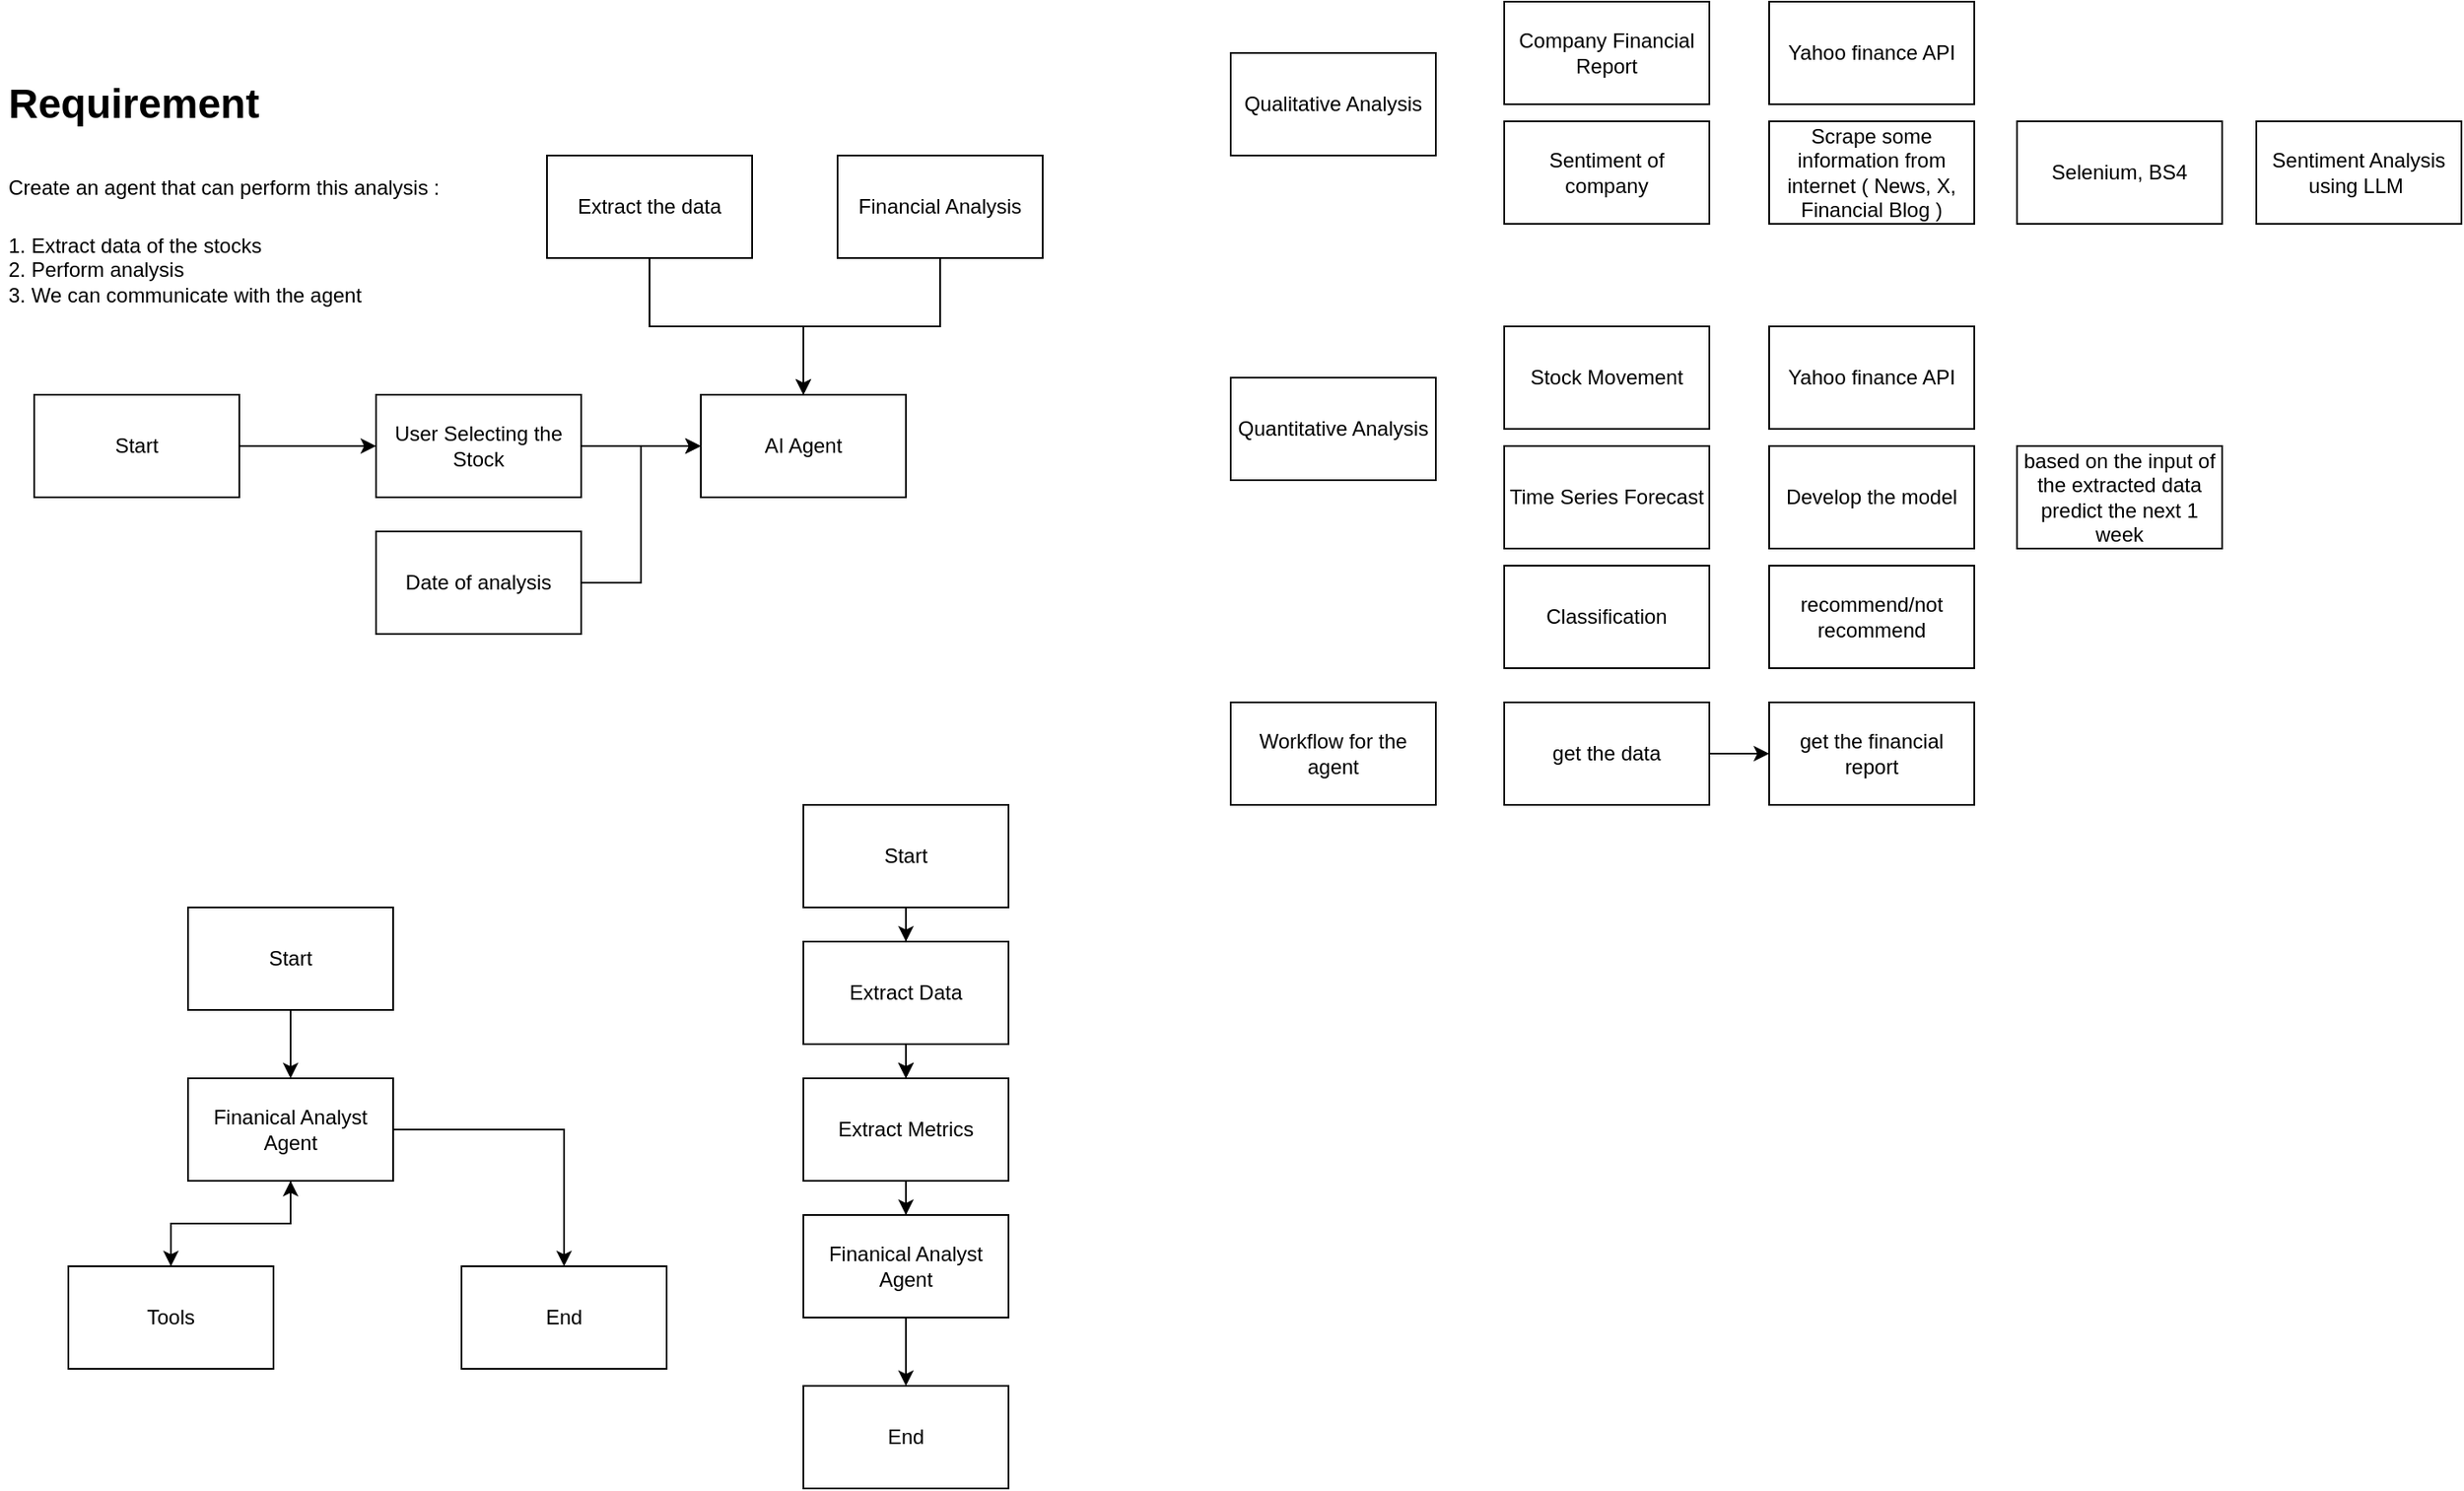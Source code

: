 <mxfile version="20.8.16" type="device"><diagram name="Page-1" id="_f3Yg4o5PHZlEHPsODwt"><mxGraphModel dx="954" dy="727" grid="1" gridSize="10" guides="1" tooltips="1" connect="1" arrows="1" fold="1" page="1" pageScale="1" pageWidth="850" pageHeight="1100" math="0" shadow="0"><root><mxCell id="0"/><mxCell id="1" parent="0"/><mxCell id="Noup0t10YOCv4foIyvC9-1" value="&lt;h1&gt;&lt;span style=&quot;background-color: initial;&quot;&gt;Requirement&lt;/span&gt;&lt;/h1&gt;&lt;h1&gt;&lt;span style=&quot;background-color: initial; font-size: 12px; font-weight: normal;&quot;&gt;Create an agent that can perform this analysis :&lt;/span&gt;&lt;br&gt;&lt;/h1&gt;&lt;div&gt;&lt;span style=&quot;background-color: initial; font-size: 12px; font-weight: normal;&quot;&gt;1. Extract data of the stocks&lt;/span&gt;&lt;/div&gt;&lt;div&gt;&lt;span style=&quot;background-color: initial; font-size: 12px; font-weight: normal;&quot;&gt;2. Perform analysis&lt;/span&gt;&lt;/div&gt;&lt;div&gt;&lt;span style=&quot;background-color: initial; font-size: 12px; font-weight: normal;&quot;&gt;3. We can communicate with the agent&amp;nbsp;&lt;/span&gt;&lt;/div&gt;" style="text;html=1;strokeColor=none;fillColor=none;spacing=5;spacingTop=-20;whiteSpace=wrap;overflow=hidden;rounded=0;" vertex="1" parent="1"><mxGeometry x="120" y="110" width="290" height="190" as="geometry"/></mxCell><mxCell id="Noup0t10YOCv4foIyvC9-4" style="edgeStyle=orthogonalEdgeStyle;rounded=0;orthogonalLoop=1;jettySize=auto;html=1;" edge="1" parent="1" source="Noup0t10YOCv4foIyvC9-2" target="Noup0t10YOCv4foIyvC9-3"><mxGeometry relative="1" as="geometry"/></mxCell><mxCell id="Noup0t10YOCv4foIyvC9-2" value="Start" style="rounded=0;whiteSpace=wrap;html=1;" vertex="1" parent="1"><mxGeometry x="140" y="300" width="120" height="60" as="geometry"/></mxCell><mxCell id="Noup0t10YOCv4foIyvC9-6" style="edgeStyle=orthogonalEdgeStyle;rounded=0;orthogonalLoop=1;jettySize=auto;html=1;" edge="1" parent="1" source="Noup0t10YOCv4foIyvC9-3" target="Noup0t10YOCv4foIyvC9-5"><mxGeometry relative="1" as="geometry"/></mxCell><mxCell id="Noup0t10YOCv4foIyvC9-3" value="User Selecting the Stock" style="rounded=0;whiteSpace=wrap;html=1;" vertex="1" parent="1"><mxGeometry x="340" y="300" width="120" height="60" as="geometry"/></mxCell><mxCell id="Noup0t10YOCv4foIyvC9-5" value="AI Agent" style="rounded=0;whiteSpace=wrap;html=1;" vertex="1" parent="1"><mxGeometry x="530" y="300" width="120" height="60" as="geometry"/></mxCell><mxCell id="Noup0t10YOCv4foIyvC9-9" style="edgeStyle=orthogonalEdgeStyle;rounded=0;orthogonalLoop=1;jettySize=auto;html=1;entryX=0;entryY=0.5;entryDx=0;entryDy=0;" edge="1" parent="1" source="Noup0t10YOCv4foIyvC9-7" target="Noup0t10YOCv4foIyvC9-5"><mxGeometry relative="1" as="geometry"/></mxCell><mxCell id="Noup0t10YOCv4foIyvC9-7" value="Date of analysis" style="rounded=0;whiteSpace=wrap;html=1;" vertex="1" parent="1"><mxGeometry x="340" y="380" width="120" height="60" as="geometry"/></mxCell><mxCell id="Noup0t10YOCv4foIyvC9-14" style="edgeStyle=orthogonalEdgeStyle;rounded=0;orthogonalLoop=1;jettySize=auto;html=1;" edge="1" parent="1" source="Noup0t10YOCv4foIyvC9-10" target="Noup0t10YOCv4foIyvC9-5"><mxGeometry relative="1" as="geometry"/></mxCell><mxCell id="Noup0t10YOCv4foIyvC9-10" value="Extract the data" style="rounded=0;whiteSpace=wrap;html=1;" vertex="1" parent="1"><mxGeometry x="440" y="160" width="120" height="60" as="geometry"/></mxCell><mxCell id="Noup0t10YOCv4foIyvC9-15" style="edgeStyle=orthogonalEdgeStyle;rounded=0;orthogonalLoop=1;jettySize=auto;html=1;entryX=0.5;entryY=0;entryDx=0;entryDy=0;" edge="1" parent="1" source="Noup0t10YOCv4foIyvC9-11" target="Noup0t10YOCv4foIyvC9-5"><mxGeometry relative="1" as="geometry"/></mxCell><mxCell id="Noup0t10YOCv4foIyvC9-11" value="Financial Analysis" style="rounded=0;whiteSpace=wrap;html=1;" vertex="1" parent="1"><mxGeometry x="610" y="160" width="120" height="60" as="geometry"/></mxCell><mxCell id="Noup0t10YOCv4foIyvC9-16" value="Qualitative Analysis" style="rounded=0;whiteSpace=wrap;html=1;" vertex="1" parent="1"><mxGeometry x="840" y="100" width="120" height="60" as="geometry"/></mxCell><mxCell id="Noup0t10YOCv4foIyvC9-17" value="Quantitative Analysis" style="rounded=0;whiteSpace=wrap;html=1;" vertex="1" parent="1"><mxGeometry x="840" y="290" width="120" height="60" as="geometry"/></mxCell><mxCell id="Noup0t10YOCv4foIyvC9-18" value="Company Financial Report" style="rounded=0;whiteSpace=wrap;html=1;" vertex="1" parent="1"><mxGeometry x="1000" y="70" width="120" height="60" as="geometry"/></mxCell><mxCell id="Noup0t10YOCv4foIyvC9-19" value="Sentiment of company" style="rounded=0;whiteSpace=wrap;html=1;" vertex="1" parent="1"><mxGeometry x="1000" y="140" width="120" height="60" as="geometry"/></mxCell><mxCell id="Noup0t10YOCv4foIyvC9-20" value="Stock Movement" style="rounded=0;whiteSpace=wrap;html=1;" vertex="1" parent="1"><mxGeometry x="1000" y="260" width="120" height="60" as="geometry"/></mxCell><mxCell id="Noup0t10YOCv4foIyvC9-21" value="Scrape some information from internet ( News, X, Financial Blog )" style="rounded=0;whiteSpace=wrap;html=1;" vertex="1" parent="1"><mxGeometry x="1155" y="140" width="120" height="60" as="geometry"/></mxCell><mxCell id="Noup0t10YOCv4foIyvC9-22" value="Yahoo finance API" style="rounded=0;whiteSpace=wrap;html=1;" vertex="1" parent="1"><mxGeometry x="1155" y="70" width="120" height="60" as="geometry"/></mxCell><mxCell id="Noup0t10YOCv4foIyvC9-23" value="Yahoo finance API" style="rounded=0;whiteSpace=wrap;html=1;" vertex="1" parent="1"><mxGeometry x="1155" y="260" width="120" height="60" as="geometry"/></mxCell><mxCell id="Noup0t10YOCv4foIyvC9-24" value="Time Series Forecast" style="rounded=0;whiteSpace=wrap;html=1;" vertex="1" parent="1"><mxGeometry x="1000" y="330" width="120" height="60" as="geometry"/></mxCell><mxCell id="Noup0t10YOCv4foIyvC9-25" value="Develop the model" style="rounded=0;whiteSpace=wrap;html=1;" vertex="1" parent="1"><mxGeometry x="1155" y="330" width="120" height="60" as="geometry"/></mxCell><mxCell id="Noup0t10YOCv4foIyvC9-26" value="Selenium, BS4" style="rounded=0;whiteSpace=wrap;html=1;" vertex="1" parent="1"><mxGeometry x="1300" y="140" width="120" height="60" as="geometry"/></mxCell><mxCell id="Noup0t10YOCv4foIyvC9-27" value="Sentiment Analysis using LLM&amp;nbsp;" style="rounded=0;whiteSpace=wrap;html=1;" vertex="1" parent="1"><mxGeometry x="1440" y="140" width="120" height="60" as="geometry"/></mxCell><mxCell id="Noup0t10YOCv4foIyvC9-28" value="Workflow for the agent" style="rounded=0;whiteSpace=wrap;html=1;" vertex="1" parent="1"><mxGeometry x="840" y="480" width="120" height="60" as="geometry"/></mxCell><mxCell id="Noup0t10YOCv4foIyvC9-33" style="edgeStyle=orthogonalEdgeStyle;rounded=0;orthogonalLoop=1;jettySize=auto;html=1;" edge="1" parent="1" source="Noup0t10YOCv4foIyvC9-29" target="Noup0t10YOCv4foIyvC9-30"><mxGeometry relative="1" as="geometry"/></mxCell><mxCell id="Noup0t10YOCv4foIyvC9-29" value="get the data" style="rounded=0;whiteSpace=wrap;html=1;" vertex="1" parent="1"><mxGeometry x="1000" y="480" width="120" height="60" as="geometry"/></mxCell><mxCell id="Noup0t10YOCv4foIyvC9-30" value="get the financial report" style="rounded=0;whiteSpace=wrap;html=1;" vertex="1" parent="1"><mxGeometry x="1155" y="480" width="120" height="60" as="geometry"/></mxCell><mxCell id="Noup0t10YOCv4foIyvC9-39" style="edgeStyle=orthogonalEdgeStyle;rounded=0;orthogonalLoop=1;jettySize=auto;html=1;" edge="1" parent="1" source="Noup0t10YOCv4foIyvC9-34" target="Noup0t10YOCv4foIyvC9-35"><mxGeometry relative="1" as="geometry"/></mxCell><mxCell id="Noup0t10YOCv4foIyvC9-42" style="edgeStyle=orthogonalEdgeStyle;rounded=0;orthogonalLoop=1;jettySize=auto;html=1;" edge="1" parent="1" source="Noup0t10YOCv4foIyvC9-34" target="Noup0t10YOCv4foIyvC9-36"><mxGeometry relative="1" as="geometry"/></mxCell><mxCell id="Noup0t10YOCv4foIyvC9-34" value="Finanical Analyst Agent" style="rounded=0;whiteSpace=wrap;html=1;" vertex="1" parent="1"><mxGeometry x="230" y="700" width="120" height="60" as="geometry"/></mxCell><mxCell id="Noup0t10YOCv4foIyvC9-40" style="edgeStyle=orthogonalEdgeStyle;rounded=0;orthogonalLoop=1;jettySize=auto;html=1;" edge="1" parent="1" source="Noup0t10YOCv4foIyvC9-35" target="Noup0t10YOCv4foIyvC9-34"><mxGeometry relative="1" as="geometry"/></mxCell><mxCell id="Noup0t10YOCv4foIyvC9-35" value="Tools" style="rounded=0;whiteSpace=wrap;html=1;" vertex="1" parent="1"><mxGeometry x="160" y="810" width="120" height="60" as="geometry"/></mxCell><mxCell id="Noup0t10YOCv4foIyvC9-36" value="End" style="rounded=0;whiteSpace=wrap;html=1;" vertex="1" parent="1"><mxGeometry x="390" y="810" width="120" height="60" as="geometry"/></mxCell><mxCell id="Noup0t10YOCv4foIyvC9-38" style="edgeStyle=orthogonalEdgeStyle;rounded=0;orthogonalLoop=1;jettySize=auto;html=1;entryX=0.5;entryY=0;entryDx=0;entryDy=0;" edge="1" parent="1" source="Noup0t10YOCv4foIyvC9-37" target="Noup0t10YOCv4foIyvC9-34"><mxGeometry relative="1" as="geometry"/></mxCell><mxCell id="Noup0t10YOCv4foIyvC9-37" value="Start" style="rounded=0;whiteSpace=wrap;html=1;" vertex="1" parent="1"><mxGeometry x="230" y="600" width="120" height="60" as="geometry"/></mxCell><mxCell id="Noup0t10YOCv4foIyvC9-52" style="edgeStyle=orthogonalEdgeStyle;rounded=0;orthogonalLoop=1;jettySize=auto;html=1;" edge="1" parent="1" source="Noup0t10YOCv4foIyvC9-53" target="Noup0t10YOCv4foIyvC9-56"><mxGeometry relative="1" as="geometry"/></mxCell><mxCell id="Noup0t10YOCv4foIyvC9-53" value="Finanical Analyst Agent" style="rounded=0;whiteSpace=wrap;html=1;" vertex="1" parent="1"><mxGeometry x="590" y="780" width="120" height="60" as="geometry"/></mxCell><mxCell id="Noup0t10YOCv4foIyvC9-56" value="End" style="rounded=0;whiteSpace=wrap;html=1;" vertex="1" parent="1"><mxGeometry x="590" y="880" width="120" height="60" as="geometry"/></mxCell><mxCell id="Noup0t10YOCv4foIyvC9-61" style="edgeStyle=orthogonalEdgeStyle;rounded=0;orthogonalLoop=1;jettySize=auto;html=1;" edge="1" parent="1" source="Noup0t10YOCv4foIyvC9-58" target="Noup0t10YOCv4foIyvC9-59"><mxGeometry relative="1" as="geometry"/></mxCell><mxCell id="Noup0t10YOCv4foIyvC9-64" value="" style="edgeStyle=orthogonalEdgeStyle;rounded=0;orthogonalLoop=1;jettySize=auto;html=1;" edge="1" parent="1" source="Noup0t10YOCv4foIyvC9-58" target="Noup0t10YOCv4foIyvC9-60"><mxGeometry relative="1" as="geometry"/></mxCell><mxCell id="Noup0t10YOCv4foIyvC9-58" value="Start" style="rounded=0;whiteSpace=wrap;html=1;" vertex="1" parent="1"><mxGeometry x="590" y="540" width="120" height="60" as="geometry"/></mxCell><mxCell id="Noup0t10YOCv4foIyvC9-63" style="edgeStyle=orthogonalEdgeStyle;rounded=0;orthogonalLoop=1;jettySize=auto;html=1;entryX=0.5;entryY=0;entryDx=0;entryDy=0;" edge="1" parent="1" source="Noup0t10YOCv4foIyvC9-59" target="Noup0t10YOCv4foIyvC9-60"><mxGeometry relative="1" as="geometry"/></mxCell><mxCell id="Noup0t10YOCv4foIyvC9-59" value="Extract Data" style="rounded=0;whiteSpace=wrap;html=1;" vertex="1" parent="1"><mxGeometry x="590" y="620" width="120" height="60" as="geometry"/></mxCell><mxCell id="Noup0t10YOCv4foIyvC9-62" style="edgeStyle=orthogonalEdgeStyle;rounded=0;orthogonalLoop=1;jettySize=auto;html=1;entryX=0.5;entryY=0;entryDx=0;entryDy=0;" edge="1" parent="1" source="Noup0t10YOCv4foIyvC9-60" target="Noup0t10YOCv4foIyvC9-53"><mxGeometry relative="1" as="geometry"/></mxCell><mxCell id="Noup0t10YOCv4foIyvC9-60" value="Extract Metrics" style="rounded=0;whiteSpace=wrap;html=1;" vertex="1" parent="1"><mxGeometry x="590" y="700" width="120" height="60" as="geometry"/></mxCell><mxCell id="Noup0t10YOCv4foIyvC9-65" value="based on the input of the extracted data predict the next 1 week" style="rounded=0;whiteSpace=wrap;html=1;" vertex="1" parent="1"><mxGeometry x="1300" y="330" width="120" height="60" as="geometry"/></mxCell><mxCell id="Noup0t10YOCv4foIyvC9-66" value="Classification" style="rounded=0;whiteSpace=wrap;html=1;" vertex="1" parent="1"><mxGeometry x="1000" y="400" width="120" height="60" as="geometry"/></mxCell><mxCell id="Noup0t10YOCv4foIyvC9-67" value="recommend/not recommend" style="rounded=0;whiteSpace=wrap;html=1;" vertex="1" parent="1"><mxGeometry x="1155" y="400" width="120" height="60" as="geometry"/></mxCell></root></mxGraphModel></diagram></mxfile>